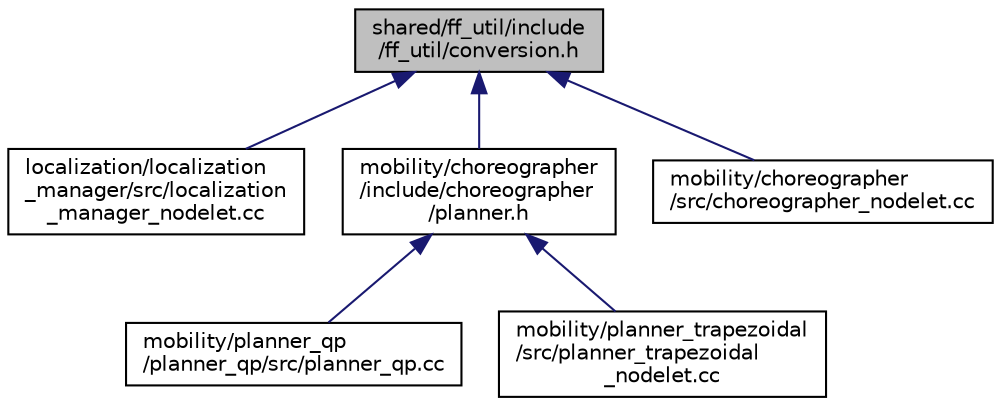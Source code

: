 digraph "shared/ff_util/include/ff_util/conversion.h"
{
 // LATEX_PDF_SIZE
  edge [fontname="Helvetica",fontsize="10",labelfontname="Helvetica",labelfontsize="10"];
  node [fontname="Helvetica",fontsize="10",shape=record];
  Node1 [label="shared/ff_util/include\l/ff_util/conversion.h",height=0.2,width=0.4,color="black", fillcolor="grey75", style="filled", fontcolor="black",tooltip=" "];
  Node1 -> Node2 [dir="back",color="midnightblue",fontsize="10",style="solid",fontname="Helvetica"];
  Node2 [label="localization/localization\l_manager/src/localization\l_manager_nodelet.cc",height=0.2,width=0.4,color="black", fillcolor="white", style="filled",URL="$localization__manager__nodelet_8cc.html",tooltip=" "];
  Node1 -> Node3 [dir="back",color="midnightblue",fontsize="10",style="solid",fontname="Helvetica"];
  Node3 [label="mobility/choreographer\l/include/choreographer\l/planner.h",height=0.2,width=0.4,color="black", fillcolor="white", style="filled",URL="$planner_8h.html",tooltip=" "];
  Node3 -> Node4 [dir="back",color="midnightblue",fontsize="10",style="solid",fontname="Helvetica"];
  Node4 [label="mobility/planner_qp\l/planner_qp/src/planner_qp.cc",height=0.2,width=0.4,color="black", fillcolor="white", style="filled",URL="$planner__qp_8cc.html",tooltip=" "];
  Node3 -> Node5 [dir="back",color="midnightblue",fontsize="10",style="solid",fontname="Helvetica"];
  Node5 [label="mobility/planner_trapezoidal\l/src/planner_trapezoidal\l_nodelet.cc",height=0.2,width=0.4,color="black", fillcolor="white", style="filled",URL="$planner__trapezoidal__nodelet_8cc.html",tooltip=" "];
  Node1 -> Node6 [dir="back",color="midnightblue",fontsize="10",style="solid",fontname="Helvetica"];
  Node6 [label="mobility/choreographer\l/src/choreographer_nodelet.cc",height=0.2,width=0.4,color="black", fillcolor="white", style="filled",URL="$choreographer__nodelet_8cc.html",tooltip=" "];
}
